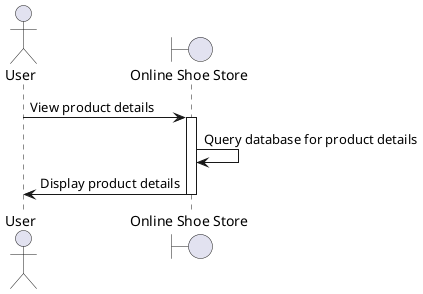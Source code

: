 @startuml viewproduct
actor User
boundary "Online Shoe Store" as online
User -> online: View product details
activate online
online -> online: Query database for product details
online -> User: Display product details
deactivate online
@enduml

